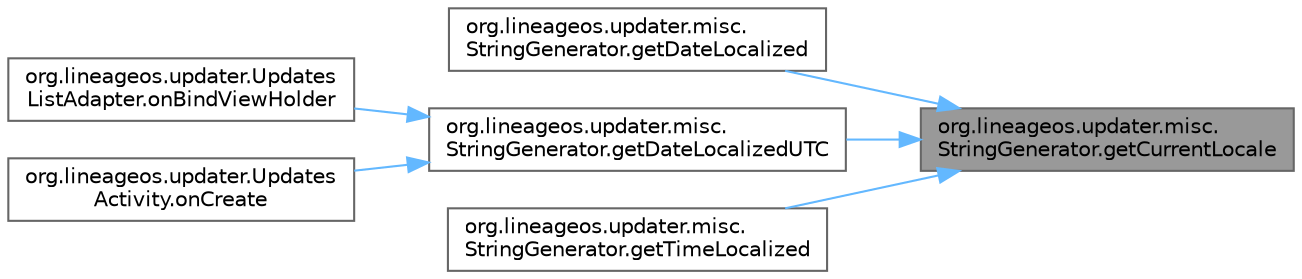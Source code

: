 digraph "org.lineageos.updater.misc.StringGenerator.getCurrentLocale"
{
 // LATEX_PDF_SIZE
  bgcolor="transparent";
  edge [fontname=Helvetica,fontsize=10,labelfontname=Helvetica,labelfontsize=10];
  node [fontname=Helvetica,fontsize=10,shape=box,height=0.2,width=0.4];
  rankdir="RL";
  Node1 [label="org.lineageos.updater.misc.\lStringGenerator.getCurrentLocale",height=0.2,width=0.4,color="gray40", fillcolor="grey60", style="filled", fontcolor="black",tooltip=" "];
  Node1 -> Node2 [dir="back",color="steelblue1",style="solid"];
  Node2 [label="org.lineageos.updater.misc.\lStringGenerator.getDateLocalized",height=0.2,width=0.4,color="grey40", fillcolor="white", style="filled",URL="$classorg_1_1lineageos_1_1updater_1_1misc_1_1_string_generator.html#aec0530e1203b403ea235e9572fb4e609",tooltip=" "];
  Node1 -> Node3 [dir="back",color="steelblue1",style="solid"];
  Node3 [label="org.lineageos.updater.misc.\lStringGenerator.getDateLocalizedUTC",height=0.2,width=0.4,color="grey40", fillcolor="white", style="filled",URL="$classorg_1_1lineageos_1_1updater_1_1misc_1_1_string_generator.html#a275bb5a3bf6245d31d9637dc9fad4448",tooltip=" "];
  Node3 -> Node4 [dir="back",color="steelblue1",style="solid"];
  Node4 [label="org.lineageos.updater.Updates\lListAdapter.onBindViewHolder",height=0.2,width=0.4,color="grey40", fillcolor="white", style="filled",URL="$classorg_1_1lineageos_1_1updater_1_1_updates_list_adapter.html#af35376a6443b20ffac9b466e10ff338c",tooltip=" "];
  Node3 -> Node5 [dir="back",color="steelblue1",style="solid"];
  Node5 [label="org.lineageos.updater.Updates\lActivity.onCreate",height=0.2,width=0.4,color="grey40", fillcolor="white", style="filled",URL="$classorg_1_1lineageos_1_1updater_1_1_updates_activity.html#a967ff08992d3e61358242e5623b0417a",tooltip=" "];
  Node1 -> Node6 [dir="back",color="steelblue1",style="solid"];
  Node6 [label="org.lineageos.updater.misc.\lStringGenerator.getTimeLocalized",height=0.2,width=0.4,color="grey40", fillcolor="white", style="filled",URL="$classorg_1_1lineageos_1_1updater_1_1misc_1_1_string_generator.html#a9842d18de80c03f77ce2da7d02566a7b",tooltip=" "];
}
